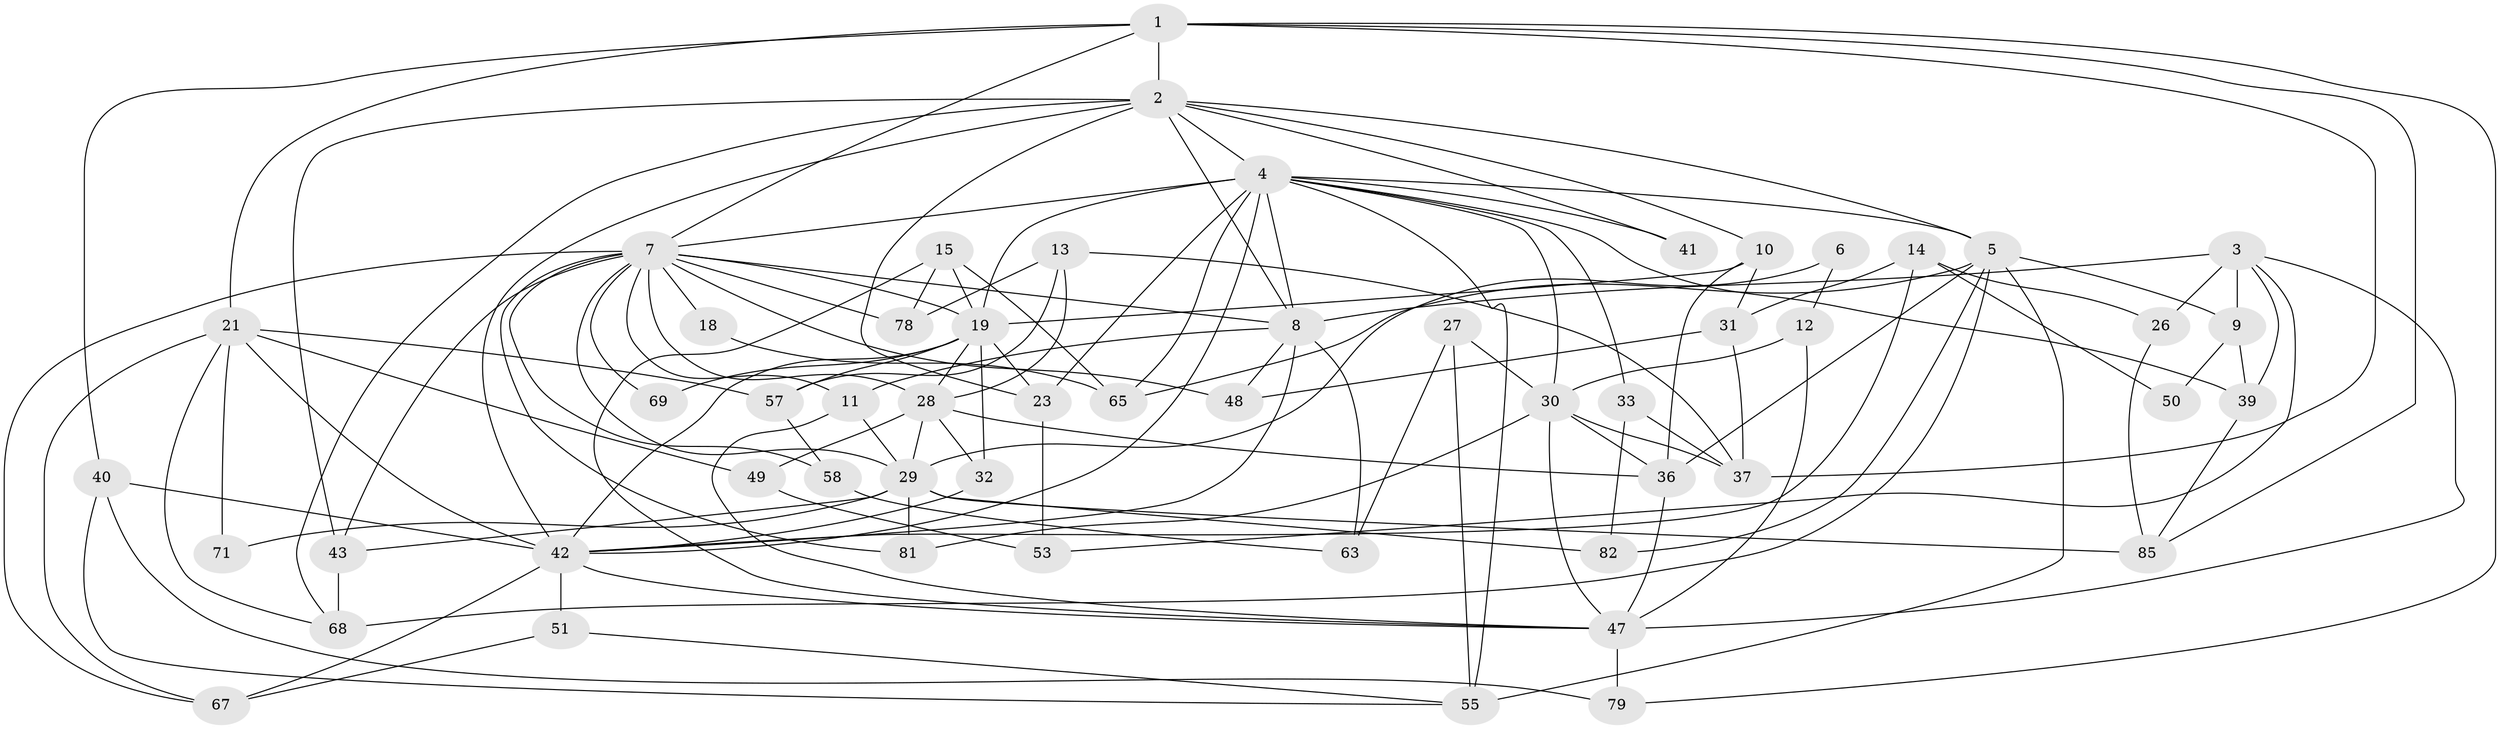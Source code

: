 // original degree distribution, {5: 0.2222222222222222, 7: 0.011111111111111112, 6: 0.13333333333333333, 2: 0.1111111111111111, 3: 0.3, 4: 0.2222222222222222}
// Generated by graph-tools (version 1.1) at 2025/19/03/04/25 18:19:00]
// undirected, 54 vertices, 131 edges
graph export_dot {
graph [start="1"]
  node [color=gray90,style=filled];
  1 [super="+22"];
  2 [super="+74+17"];
  3 [super="+54"];
  4 [super="+52+70"];
  5 [super="+16+80"];
  6;
  7 [super="+25+24+20"];
  8 [super="+56"];
  9;
  10 [super="+86"];
  11;
  12;
  13;
  14;
  15 [super="+84"];
  18;
  19 [super="+87+44+34"];
  21 [super="+61+45"];
  23;
  26;
  27;
  28 [super="+35"];
  29 [super="+75"];
  30 [super="+64+46"];
  31;
  32;
  33;
  36;
  37;
  39 [super="+59"];
  40;
  41;
  42 [super="+62"];
  43 [super="+77"];
  47 [super="+72"];
  48;
  49;
  50;
  51;
  53;
  55 [super="+60"];
  57;
  58;
  63 [super="+88"];
  65;
  67;
  68;
  69;
  71;
  78;
  79;
  81;
  82;
  85;
  1 -- 85;
  1 -- 37;
  1 -- 2;
  1 -- 40;
  1 -- 79;
  1 -- 7;
  1 -- 21;
  2 -- 68;
  2 -- 4 [weight=2];
  2 -- 5;
  2 -- 23;
  2 -- 42;
  2 -- 8;
  2 -- 41;
  2 -- 10;
  2 -- 43 [weight=2];
  3 -- 9 [weight=2];
  3 -- 26;
  3 -- 8;
  3 -- 53;
  3 -- 39;
  3 -- 47;
  4 -- 8;
  4 -- 33;
  4 -- 65;
  4 -- 41;
  4 -- 19;
  4 -- 55;
  4 -- 30 [weight=2];
  4 -- 5;
  4 -- 7;
  4 -- 42 [weight=2];
  4 -- 39;
  4 -- 23;
  5 -- 68;
  5 -- 9;
  5 -- 36;
  5 -- 55;
  5 -- 65;
  5 -- 82;
  6 -- 29;
  6 -- 12;
  7 -- 78 [weight=3];
  7 -- 81;
  7 -- 28;
  7 -- 48;
  7 -- 58;
  7 -- 67;
  7 -- 11;
  7 -- 29;
  7 -- 18;
  7 -- 19;
  7 -- 69;
  7 -- 8;
  7 -- 43;
  8 -- 11;
  8 -- 48;
  8 -- 63;
  8 -- 42;
  9 -- 50;
  9 -- 39;
  10 -- 31;
  10 -- 36;
  10 -- 19;
  11 -- 29;
  11 -- 47;
  12 -- 30;
  12 -- 47;
  13 -- 57;
  13 -- 37;
  13 -- 78;
  13 -- 28;
  14 -- 42;
  14 -- 31;
  14 -- 26;
  14 -- 50;
  15 -- 78;
  15 -- 47;
  15 -- 65;
  15 -- 19 [weight=3];
  18 -- 65;
  19 -- 57;
  19 -- 69;
  19 -- 28;
  19 -- 42;
  19 -- 32;
  19 -- 23;
  21 -- 67;
  21 -- 68;
  21 -- 57;
  21 -- 49;
  21 -- 42;
  21 -- 71;
  23 -- 53;
  26 -- 85;
  27 -- 55;
  27 -- 63;
  27 -- 30;
  28 -- 29;
  28 -- 32;
  28 -- 49;
  28 -- 36;
  29 -- 71;
  29 -- 81;
  29 -- 82;
  29 -- 85;
  29 -- 43;
  30 -- 81;
  30 -- 37;
  30 -- 36;
  30 -- 47;
  31 -- 37;
  31 -- 48;
  32 -- 42;
  33 -- 37;
  33 -- 82;
  36 -- 47 [weight=2];
  39 -- 85;
  40 -- 55;
  40 -- 79;
  40 -- 42;
  42 -- 47;
  42 -- 51;
  42 -- 67;
  43 -- 68 [weight=2];
  47 -- 79;
  49 -- 53;
  51 -- 67;
  51 -- 55;
  57 -- 58;
  58 -- 63;
}
